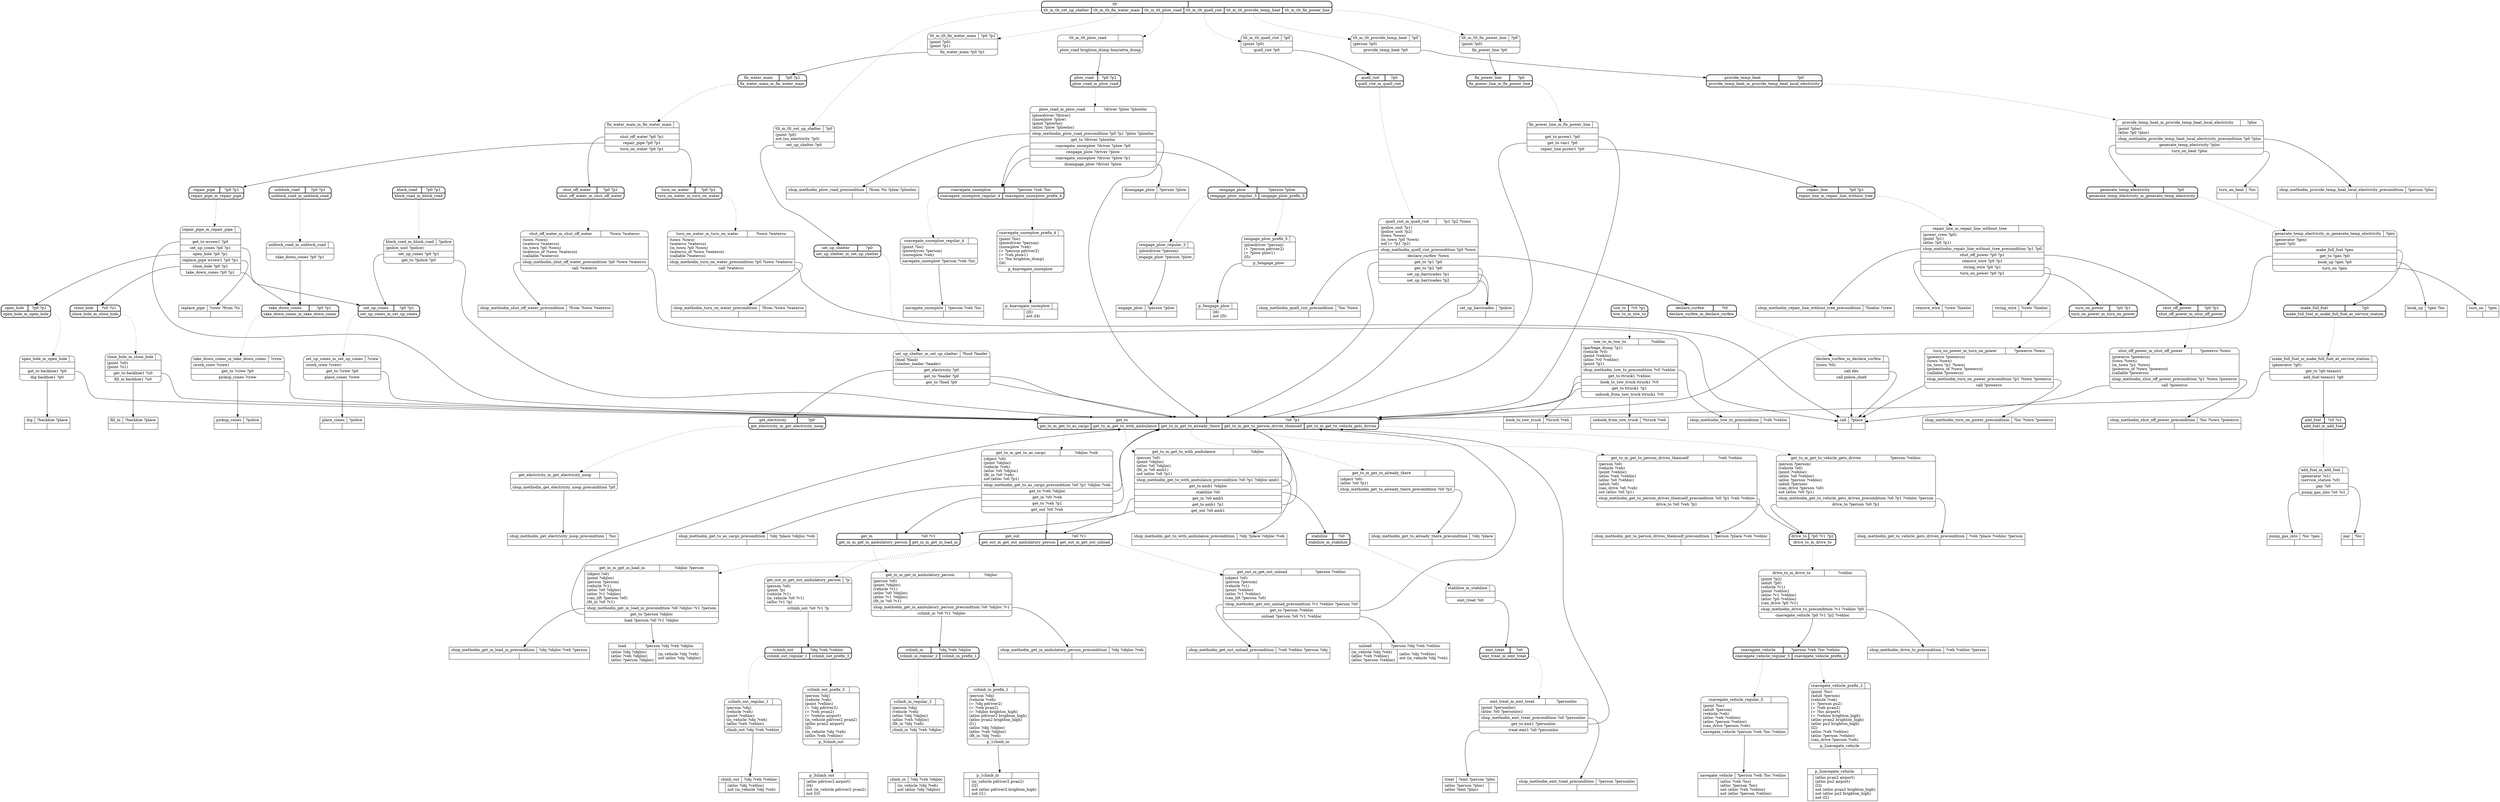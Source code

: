 // Generated by Hype
digraph "somedomain" {
  nodesep=1
  ranksep=1
  // Operators
  "navegate_snowplow" [
    shape=record
    label="{{navegate_snowplow|?person ?veh ?loc}|{|}}"
  ]
  "engage_plow" [
    shape=record
    label="{{engage_plow|?person ?plow}|{|}}"
  ]
  "disengage_plow" [
    shape=record
    label="{{disengage_plow|?person ?plow}|{|}}"
  ]
  "navegate_vehicle" [
    shape=record
    label="{{navegate_vehicle|?person ?veh ?loc ?vehloc}|{|(atloc ?veh ?loc)\l(atloc ?person ?loc)\lnot (atloc ?veh ?vehloc)\lnot (atloc ?person ?vehloc)\l}}"
  ]
  "climb_in" [
    shape=record
    label="{{climb_in|?obj ?veh ?objloc}|{|(in_vehicle ?obj ?veh)\lnot (atloc ?obj ?objloc)\l}}"
  ]
  "climb_out" [
    shape=record
    label="{{climb_out|?obj ?veh ?vehloc}|{|(atloc ?obj ?vehloc)\lnot (in_vehicle ?obj ?veh)\l}}"
  ]
  "load" [
    shape=record
    label="{{load|?person ?obj ?veh ?objloc}|{(atloc ?obj ?objloc)\l(atloc ?veh ?objloc)\l(atloc ?person ?objloc)\l|(in_vehicle ?obj ?veh)\lnot (atloc ?obj ?objloc)\l}}"
  ]
  "unload" [
    shape=record
    label="{{unload|?person ?obj ?veh ?vehloc}|{(in_vehicle ?obj ?veh)\l(atloc ?veh ?vehloc)\l(atloc ?person ?vehloc)\l|(atloc ?obj ?vehloc)\lnot (in_vehicle ?obj ?veh)\l}}"
  ]
  "treat" [
    shape=record
    label="{{treat|?emt ?person ?ploc}|{(atloc ?person ?ploc)\l(atloc ?emt ?ploc)\l|}}"
  ]
  "call" [
    shape=record
    label="{{call|?place}|{|}}"
  ]
  "remove_wire" [
    shape=record
    label="{{remove_wire|?crew ?lineloc}|{|}}"
  ]
  "string_wire" [
    shape=record
    label="{{string_wire|?crew ?lineloc}|{|}}"
  ]
  "hook_up" [
    shape=record
    label="{{hook_up|?gen ?loc}|{|}}"
  ]
  "turn_on" [
    shape=record
    label="{{turn_on|?gen}|{|}}"
  ]
  "pay" [
    shape=record
    label="{{pay|?loc}|{|}}"
  ]
  "pump_gas_into" [
    shape=record
    label="{{pump_gas_into|?loc ?gen}|{|}}"
  ]
  "turn_on_heat" [
    shape=record
    label="{{turn_on_heat|?loc}|{|}}"
  ]
  "set_up_barricades" [
    shape=record
    label="{{set_up_barricades|?police}|{|}}"
  ]
  "place_cones" [
    shape=record
    label="{{place_cones|?police}|{|}}"
  ]
  "pickup_cones" [
    shape=record
    label="{{pickup_cones|?police}|{|}}"
  ]
  "hook_to_tow_truck" [
    shape=record
    label="{{hook_to_tow_truck|?ttruck ?veh}|{|}}"
  ]
  "unhook_from_tow_truck" [
    shape=record
    label="{{unhook_from_tow_truck|?ttruck ?veh}|{|}}"
  ]
  "dig" [
    shape=record
    label="{{dig|?backhoe ?place}|{|}}"
  ]
  "fill_in" [
    shape=record
    label="{{fill_in|?backhoe ?place}|{|}}"
  ]
  "replace_pipe" [
    shape=record
    label="{{replace_pipe|?crew ?from ?to}|{|}}"
  ]
  "p_1climb_in" [
    shape=record
    label="{{p_1climb_in|}|{|(in_vehicle pdriver2 pvan2)\l(l2)\lnot (atloc pdriver2 brighton_high)\lnot (l1)\l}}"
  ]
  "p_2navegate_vehicle" [
    shape=record
    label="{{p_2navegate_vehicle|}|{|(atloc pvan2 airport)\l(atloc pu2 airport)\l(l3)\lnot (atloc pvan2 brighton_high)\lnot (atloc pu2 brighton_high)\lnot (l2)\l}}"
  ]
  "p_3climb_out" [
    shape=record
    label="{{p_3climb_out|}|{|(atloc pdriver2 airport)\l(l4)\lnot (in_vehicle pdriver2 pvan2)\lnot (l3)\l}}"
  ]
  "p_4navegate_snowplow" [
    shape=record
    label="{{p_4navegate_snowplow|}|{|(l5)\lnot (l4)\l}}"
  ]
  "p_5engage_plow" [
    shape=record
    label="{{p_5engage_plow|}|{|(l6)\lnot (l5)\l}}"
  ]
  "shop_methodm_plow_road_precondition" [
    shape=record
    label="{{shop_methodm_plow_road_precondition|?from ?to ?plow ?plowloc}|{|}}"
  ]
  "shop_methodm_quell_riot_precondition" [
    shape=record
    label="{{shop_methodm_quell_riot_precondition|?loc ?town}|{|}}"
  ]
  "shop_methodm_provide_temp_heat_local_electricity_precondition" [
    shape=record
    label="{{shop_methodm_provide_temp_heat_local_electricity_precondition|?person ?ploc}|{|}}"
  ]
  "shop_methodm_get_electricity_noop_precondition" [
    shape=record
    label="{{shop_methodm_get_electricity_noop_precondition|?loc}|{|}}"
  ]
  "shop_methodm_tow_to_precondition" [
    shape=record
    label="{{shop_methodm_tow_to_precondition|?veh ?vehloc}|{|}}"
  ]
  "shop_methodm_repair_line_without_tree_precondition" [
    shape=record
    label="{{shop_methodm_repair_line_without_tree_precondition|?lineloc ?crew}|{|}}"
  ]
  "shop_methodm_shut_off_power_precondition" [
    shape=record
    label="{{shop_methodm_shut_off_power_precondition|?loc ?town ?powerco}|{|}}"
  ]
  "shop_methodm_turn_on_power_precondition" [
    shape=record
    label="{{shop_methodm_turn_on_power_precondition|?loc ?town ?powerco}|{|}}"
  ]
  "shop_methodm_shut_off_water_precondition" [
    shape=record
    label="{{shop_methodm_shut_off_water_precondition|?from ?town ?waterco}|{|}}"
  ]
  "shop_methodm_turn_on_water_precondition" [
    shape=record
    label="{{shop_methodm_turn_on_water_precondition|?from ?town ?waterco}|{|}}"
  ]
  "shop_methodm_emt_treat_precondition" [
    shape=record
    label="{{shop_methodm_emt_treat_precondition|?person ?personloc}|{|}}"
  ]
  "shop_methodm_get_to_already_there_precondition" [
    shape=record
    label="{{shop_methodm_get_to_already_there_precondition|?obj ?place}|{|}}"
  ]
  "shop_methodm_get_to_person_drives_themself_precondition" [
    shape=record
    label="{{shop_methodm_get_to_person_drives_themself_precondition|?person ?place ?veh ?vehloc}|{|}}"
  ]
  "shop_methodm_get_to_vehicle_gets_driven_precondition" [
    shape=record
    label="{{shop_methodm_get_to_vehicle_gets_driven_precondition|?veh ?place ?vehloc ?person}|{|}}"
  ]
  "shop_methodm_get_to_as_cargo_precondition" [
    shape=record
    label="{{shop_methodm_get_to_as_cargo_precondition|?obj ?place ?objloc ?veh}|{|}}"
  ]
  "shop_methodm_get_to_with_ambulance_precondition" [
    shape=record
    label="{{shop_methodm_get_to_with_ambulance_precondition|?obj ?place ?objloc ?veh}|{|}}"
  ]
  "shop_methodm_drive_to_precondition" [
    shape=record
    label="{{shop_methodm_drive_to_precondition|?veh ?vehloc ?person}|{|}}"
  ]
  "shop_methodm_get_in_ambulatory_person_precondition" [
    shape=record
    label="{{shop_methodm_get_in_ambulatory_person_precondition|?obj ?objloc ?veh}|{|}}"
  ]
  "shop_methodm_get_in_load_in_precondition" [
    shape=record
    label="{{shop_methodm_get_in_load_in_precondition|?obj ?objloc ?veh ?person}|{|}}"
  ]
  "shop_methodm_get_out_unload_precondition" [
    shape=record
    label="{{shop_methodm_get_out_unload_precondition|?veh ?vehloc ?person ?obj}|{|}}"
  ]
  // Methods
  "tlt" [
    shape=Mrecord
    style=bold
    label="{{tlt|}|{<n0>tlt_m_tlt_set_up_shelter|<n1>tlt_m_tlt_fix_water_main|<n2>tlt_m_tlt_plow_road|<n3>tlt_m_tlt_quell_riot|<n4>tlt_m_tlt_provide_temp_heat|<n5>tlt_m_tlt_fix_power_line}}"
  ]
  "label_tlt_m_tlt_set_up_shelter" [
    shape=Mrecord
    label="{{tlt_m_tlt_set_up_shelter|?p0}|(point ?p0)\lnot (no_electricity ?p0)\l|<n0>set_up_shelter ?p0}"
  ]
  "tlt":n0 -> "label_tlt_m_tlt_set_up_shelter" [style=dotted]
  "label_tlt_m_tlt_set_up_shelter":n0 -> "set_up_shelter"
  "label_tlt_m_tlt_fix_water_main" [
    shape=Mrecord
    label="{{tlt_m_tlt_fix_water_main|?p0 ?p1}|(point ?p0)\l(point ?p1)\l|<n0>fix_water_main ?p0 ?p1}"
  ]
  "tlt":n1 -> "label_tlt_m_tlt_fix_water_main" [style=dotted]
  "label_tlt_m_tlt_fix_water_main":n0 -> "fix_water_main"
  "label_tlt_m_tlt_plow_road" [
    shape=Mrecord
    label="{{tlt_m_tlt_plow_road|}||<n0>plow_road brighton_dump henrietta_dump}"
  ]
  "tlt":n2 -> "label_tlt_m_tlt_plow_road" [style=dotted]
  "label_tlt_m_tlt_plow_road":n0 -> "plow_road"
  "label_tlt_m_tlt_quell_riot" [
    shape=Mrecord
    label="{{tlt_m_tlt_quell_riot|?p0}|(point ?p0)\l|<n0>quell_riot ?p0}"
  ]
  "tlt":n3 -> "label_tlt_m_tlt_quell_riot" [style=dotted]
  "label_tlt_m_tlt_quell_riot":n0 -> "quell_riot"
  "label_tlt_m_tlt_provide_temp_heat" [
    shape=Mrecord
    label="{{tlt_m_tlt_provide_temp_heat|?p0}|(person ?p0)\l|<n0>provide_temp_heat ?p0}"
  ]
  "tlt":n4 -> "label_tlt_m_tlt_provide_temp_heat" [style=dotted]
  "label_tlt_m_tlt_provide_temp_heat":n0 -> "provide_temp_heat"
  "label_tlt_m_tlt_fix_power_line" [
    shape=Mrecord
    label="{{tlt_m_tlt_fix_power_line|?p0}|(point ?p0)\l|<n0>fix_power_line ?p0}"
  ]
  "tlt":n5 -> "label_tlt_m_tlt_fix_power_line" [style=dotted]
  "label_tlt_m_tlt_fix_power_line":n0 -> "fix_power_line"
  "set_up_shelter" [
    shape=Mrecord
    style=bold
    label="{{set_up_shelter|?p0}|{<n0>set_up_shelter_m_set_up_shelter}}"
  ]
  "label_set_up_shelter_m_set_up_shelter" [
    shape=Mrecord
    label="{{set_up_shelter_m_set_up_shelter|?food ?leader}|(food ?food)\l(shelter_leader ?leader)\l|<n0>get_electricity ?p0|<n1>get_to ?leader ?p0|<n2>get_to ?food ?p0}"
  ]
  "set_up_shelter":n0 -> "label_set_up_shelter_m_set_up_shelter" [style=dotted]
  "label_set_up_shelter_m_set_up_shelter":n0 -> "get_electricity"
  "label_set_up_shelter_m_set_up_shelter":n1 -> "get_to"
  "label_set_up_shelter_m_set_up_shelter":n2 -> "get_to"
  "fix_water_main" [
    shape=Mrecord
    style=bold
    label="{{fix_water_main|?p0 ?p1}|{<n0>fix_water_main_m_fix_water_main}}"
  ]
  "label_fix_water_main_m_fix_water_main" [
    shape=Mrecord
    label="{{fix_water_main_m_fix_water_main|}||<n0>shut_off_water ?p0 ?p1|<n1>repair_pipe ?p0 ?p1|<n2>turn_on_water ?p0 ?p1}"
  ]
  "fix_water_main":n0 -> "label_fix_water_main_m_fix_water_main" [style=dotted]
  "label_fix_water_main_m_fix_water_main":n0 -> "shut_off_water"
  "label_fix_water_main_m_fix_water_main":n1 -> "repair_pipe"
  "label_fix_water_main_m_fix_water_main":n2 -> "turn_on_water"
  "plow_road" [
    shape=Mrecord
    style=bold
    label="{{plow_road|?p0 ?p1}|{<n0>plow_road_m_plow_road}}"
  ]
  "label_plow_road_m_plow_road" [
    shape=Mrecord
    label="{{plow_road_m_plow_road|?driver ?plow ?plowloc}|(plowdriver ?driver)\l(snowplow ?plow)\l(point ?plowloc)\l(atloc ?plow ?plowloc)\l|<n0>shop_methodm_plow_road_precondition ?p0 ?p1 ?plow ?plowloc|<n1>get_to ?driver ?plowloc|<n2>cnavegate_snowplow ?driver ?plow ?p0|<n3>cengage_plow ?driver ?plow|<n4>cnavegate_snowplow ?driver ?plow ?p1|<n5>disengage_plow ?driver ?plow}"
  ]
  "plow_road":n0 -> "label_plow_road_m_plow_road" [style=dotted]
  "label_plow_road_m_plow_road":n0 -> "shop_methodm_plow_road_precondition"
  "label_plow_road_m_plow_road":n1 -> "get_to"
  "label_plow_road_m_plow_road":n2 -> "cnavegate_snowplow"
  "label_plow_road_m_plow_road":n3 -> "cengage_plow"
  "label_plow_road_m_plow_road":n4 -> "cnavegate_snowplow"
  "label_plow_road_m_plow_road":n5 -> "disengage_plow"
  "quell_riot" [
    shape=Mrecord
    style=bold
    label="{{quell_riot|?p0}|{<n0>quell_riot_m_quell_riot}}"
  ]
  "label_quell_riot_m_quell_riot" [
    shape=Mrecord
    label="{{quell_riot_m_quell_riot|?p1 ?p2 ?town}|(police_unit ?p1)\l(police_unit ?p2)\l(town ?town)\l(in_town ?p0 ?town)\lnot (= ?p1 ?p2)\l|<n0>shop_methodm_quell_riot_precondition ?p0 ?town|<n1>declare_curfew ?town|<n2>get_to ?p1 ?p0|<n3>get_to ?p2 ?p0|<n4>set_up_barricades ?p1|<n5>set_up_barricades ?p2}"
  ]
  "quell_riot":n0 -> "label_quell_riot_m_quell_riot" [style=dotted]
  "label_quell_riot_m_quell_riot":n0 -> "shop_methodm_quell_riot_precondition"
  "label_quell_riot_m_quell_riot":n1 -> "declare_curfew"
  "label_quell_riot_m_quell_riot":n2 -> "get_to"
  "label_quell_riot_m_quell_riot":n3 -> "get_to"
  "label_quell_riot_m_quell_riot":n4 -> "set_up_barricades"
  "label_quell_riot_m_quell_riot":n5 -> "set_up_barricades"
  "provide_temp_heat" [
    shape=Mrecord
    style=bold
    label="{{provide_temp_heat|?p0}|{<n0>provide_temp_heat_m_provide_temp_heat_local_electricity}}"
  ]
  "label_provide_temp_heat_m_provide_temp_heat_local_electricity" [
    shape=Mrecord
    label="{{provide_temp_heat_m_provide_temp_heat_local_electricity|?ploc}|(point ?ploc)\l(atloc ?p0 ?ploc)\l|<n0>shop_methodm_provide_temp_heat_local_electricity_precondition ?p0 ?ploc|<n1>generate_temp_electricity ?ploc|<n2>turn_on_heat ?ploc}"
  ]
  "provide_temp_heat":n0 -> "label_provide_temp_heat_m_provide_temp_heat_local_electricity" [style=dotted]
  "label_provide_temp_heat_m_provide_temp_heat_local_electricity":n0 -> "shop_methodm_provide_temp_heat_local_electricity_precondition"
  "label_provide_temp_heat_m_provide_temp_heat_local_electricity":n1 -> "generate_temp_electricity"
  "label_provide_temp_heat_m_provide_temp_heat_local_electricity":n2 -> "turn_on_heat"
  "fix_power_line" [
    shape=Mrecord
    style=bold
    label="{{fix_power_line|?p0}|{<n0>fix_power_line_m_fix_power_line}}"
  ]
  "label_fix_power_line_m_fix_power_line" [
    shape=Mrecord
    label="{{fix_power_line_m_fix_power_line|}||<n0>get_to pcrew1 ?p0|<n1>get_to van1 ?p0|<n2>repair_line pcrew1 ?p0}"
  ]
  "fix_power_line":n0 -> "label_fix_power_line_m_fix_power_line" [style=dotted]
  "label_fix_power_line_m_fix_power_line":n0 -> "get_to"
  "label_fix_power_line_m_fix_power_line":n1 -> "get_to"
  "label_fix_power_line_m_fix_power_line":n2 -> "repair_line"
  "turn_on_power" [
    shape=Mrecord
    style=bold
    label="{{turn_on_power|?p0 ?p1}|{<n0>turn_on_power_m_turn_on_power}}"
  ]
  "label_turn_on_power_m_turn_on_power" [
    shape=Mrecord
    label="{{turn_on_power_m_turn_on_power|?powerco ?town}|(powerco ?powerco)\l(town ?town)\l(in_town ?p1 ?town)\l(powerco_of ?town ?powerco)\l(callable ?powerco)\l|<n0>shop_methodm_turn_on_power_precondition ?p1 ?town ?powerco|<n1>call ?powerco}"
  ]
  "turn_on_power":n0 -> "label_turn_on_power_m_turn_on_power" [style=dotted]
  "label_turn_on_power_m_turn_on_power":n0 -> "shop_methodm_turn_on_power_precondition"
  "label_turn_on_power_m_turn_on_power":n1 -> "call"
  "close_hole" [
    shape=Mrecord
    style=bold
    label="{{close_hole|?u0 ?u1}|{<n0>close_hole_m_close_hole}}"
  ]
  "label_close_hole_m_close_hole" [
    shape=Mrecord
    label="{{close_hole_m_close_hole|}|(point ?u0)\l(point ?u1)\l|<n0>get_to backhoe1 ?u0|<n1>fill_in backhoe1 ?u0}"
  ]
  "close_hole":n0 -> "label_close_hole_m_close_hole" [style=dotted]
  "label_close_hole_m_close_hole":n0 -> "get_to"
  "label_close_hole_m_close_hole":n1 -> "fill_in"
  "set_up_cones" [
    shape=Mrecord
    style=bold
    label="{{set_up_cones|?p0 ?p1}|{<n0>set_up_cones_m_set_up_cones}}"
  ]
  "label_set_up_cones_m_set_up_cones" [
    shape=Mrecord
    label="{{set_up_cones_m_set_up_cones|?crew}|(work_crew ?crew)\l|<n0>get_to ?crew ?p0|<n1>place_cones ?crew}"
  ]
  "set_up_cones":n0 -> "label_set_up_cones_m_set_up_cones" [style=dotted]
  "label_set_up_cones_m_set_up_cones":n0 -> "get_to"
  "label_set_up_cones_m_set_up_cones":n1 -> "place_cones"
  "get_in" [
    shape=Mrecord
    style=bold
    label="{{get_in|?o0 ?v1}|{<n0>get_in_m_get_in_ambulatory_person|<n1>get_in_m_get_in_load_in}}"
  ]
  "label_get_in_m_get_in_ambulatory_person" [
    shape=Mrecord
    label="{{get_in_m_get_in_ambulatory_person|?objloc}|(person ?o0)\l(point ?objloc)\l(vehicle ?v1)\l(atloc ?o0 ?objloc)\l(atloc ?v1 ?objloc)\l(fit_in ?o0 ?v1)\l|<n0>shop_methodm_get_in_ambulatory_person_precondition ?o0 ?objloc ?v1|<n1>cclimb_in ?o0 ?v1 ?objloc}"
  ]
  "get_in":n0 -> "label_get_in_m_get_in_ambulatory_person" [style=dotted]
  "label_get_in_m_get_in_ambulatory_person":n0 -> "shop_methodm_get_in_ambulatory_person_precondition"
  "label_get_in_m_get_in_ambulatory_person":n1 -> "cclimb_in"
  "label_get_in_m_get_in_load_in" [
    shape=Mrecord
    label="{{get_in_m_get_in_load_in|?objloc ?person}|(object ?o0)\l(point ?objloc)\l(person ?person)\l(vehicle ?v1)\l(atloc ?o0 ?objloc)\l(atloc ?v1 ?objloc)\l(can_lift ?person ?o0)\l(fit_in ?o0 ?v1)\l|<n0>shop_methodm_get_in_load_in_precondition ?o0 ?objloc ?v1 ?person|<n1>get_to ?person ?objloc|<n2>load ?person ?o0 ?v1 ?objloc}"
  ]
  "get_in":n1 -> "label_get_in_m_get_in_load_in" [style=dotted]
  "label_get_in_m_get_in_load_in":n0 -> "shop_methodm_get_in_load_in_precondition"
  "label_get_in_m_get_in_load_in":n1 -> "get_to"
  "label_get_in_m_get_in_load_in":n2 -> "load"
  "get_to" [
    shape=Mrecord
    style=bold
    label="{{get_to|?o0 ?p1}|{<n0>get_to_m_get_to_as_cargo|<n1>get_to_m_get_to_with_ambulance|<n2>get_to_m_get_to_already_there|<n3>get_to_m_get_to_person_drives_themself|<n4>get_to_m_get_to_vehicle_gets_driven}}"
  ]
  "label_get_to_m_get_to_as_cargo" [
    shape=Mrecord
    label="{{get_to_m_get_to_as_cargo|?objloc ?veh}|(object ?o0)\l(point ?objloc)\l(vehicle ?veh)\l(atloc ?o0 ?objloc)\l(fit_in ?o0 ?veh)\lnot (atloc ?o0 ?p1)\l|<n0>shop_methodm_get_to_as_cargo_precondition ?o0 ?p1 ?objloc ?veh|<n1>get_to ?veh ?objloc|<n2>get_in ?o0 ?veh|<n3>get_to ?veh ?p1|<n4>get_out ?o0 ?veh}"
  ]
  "get_to":n0 -> "label_get_to_m_get_to_as_cargo" [style=dotted]
  "label_get_to_m_get_to_as_cargo":n0 -> "shop_methodm_get_to_as_cargo_precondition"
  "label_get_to_m_get_to_as_cargo":n1 -> "get_to"
  "label_get_to_m_get_to_as_cargo":n2 -> "get_in"
  "label_get_to_m_get_to_as_cargo":n3 -> "get_to"
  "label_get_to_m_get_to_as_cargo":n4 -> "get_out"
  "label_get_to_m_get_to_with_ambulance" [
    shape=Mrecord
    label="{{get_to_m_get_to_with_ambulance|?objloc}|(person ?o0)\l(point ?objloc)\l(atloc ?o0 ?objloc)\l(fit_in ?o0 amb1)\lnot (atloc ?o0 ?p1)\l|<n0>shop_methodm_get_to_with_ambulance_precondition ?o0 ?p1 ?objloc amb1|<n1>get_to amb1 ?objloc|<n2>stabilize ?o0|<n3>get_in ?o0 amb1|<n4>get_to amb1 ?p1|<n5>get_out ?o0 amb1}"
  ]
  "get_to":n1 -> "label_get_to_m_get_to_with_ambulance" [style=dotted]
  "label_get_to_m_get_to_with_ambulance":n0 -> "shop_methodm_get_to_with_ambulance_precondition"
  "label_get_to_m_get_to_with_ambulance":n1 -> "get_to"
  "label_get_to_m_get_to_with_ambulance":n2 -> "stabilize"
  "label_get_to_m_get_to_with_ambulance":n3 -> "get_in"
  "label_get_to_m_get_to_with_ambulance":n4 -> "get_to"
  "label_get_to_m_get_to_with_ambulance":n5 -> "get_out"
  "label_get_to_m_get_to_already_there" [
    shape=Mrecord
    label="{{get_to_m_get_to_already_there|}|(object ?o0)\l(atloc ?o0 ?p1)\l|<n0>shop_methodm_get_to_already_there_precondition ?o0 ?p1}"
  ]
  "get_to":n2 -> "label_get_to_m_get_to_already_there" [style=dotted]
  "label_get_to_m_get_to_already_there":n0 -> "shop_methodm_get_to_already_there_precondition"
  "label_get_to_m_get_to_person_drives_themself" [
    shape=Mrecord
    label="{{get_to_m_get_to_person_drives_themself|?veh ?vehloc}|(person ?o0)\l(vehicle ?veh)\l(point ?vehloc)\l(atloc ?veh ?vehloc)\l(atloc ?o0 ?vehloc)\l(adult ?o0)\l(can_drive ?o0 ?veh)\lnot (atloc ?o0 ?p1)\l|<n0>shop_methodm_get_to_person_drives_themself_precondition ?o0 ?p1 ?veh ?vehloc|<n1>drive_to ?o0 ?veh ?p1}"
  ]
  "get_to":n3 -> "label_get_to_m_get_to_person_drives_themself" [style=dotted]
  "label_get_to_m_get_to_person_drives_themself":n0 -> "shop_methodm_get_to_person_drives_themself_precondition"
  "label_get_to_m_get_to_person_drives_themself":n1 -> "drive_to"
  "label_get_to_m_get_to_vehicle_gets_driven" [
    shape=Mrecord
    label="{{get_to_m_get_to_vehicle_gets_driven|?person ?vehloc}|(person ?person)\l(vehicle ?o0)\l(point ?vehloc)\l(atloc ?o0 ?vehloc)\l(atloc ?person ?vehloc)\l(adult ?person)\l(can_drive ?person ?o0)\lnot (atloc ?o0 ?p1)\l|<n0>shop_methodm_get_to_vehicle_gets_driven_precondition ?o0 ?p1 ?vehloc ?person|<n1>drive_to ?person ?o0 ?p1}"
  ]
  "get_to":n4 -> "label_get_to_m_get_to_vehicle_gets_driven" [style=dotted]
  "label_get_to_m_get_to_vehicle_gets_driven":n0 -> "shop_methodm_get_to_vehicle_gets_driven_precondition"
  "label_get_to_m_get_to_vehicle_gets_driven":n1 -> "drive_to"
  "block_road" [
    shape=Mrecord
    style=bold
    label="{{block_road|?p0 ?p1}|{<n0>block_road_m_block_road}}"
  ]
  "label_block_road_m_block_road" [
    shape=Mrecord
    label="{{block_road_m_block_road|?police}|(police_unit ?police)\l|<n0>set_up_cones ?p0 ?p1|<n1>get_to ?police ?p0}"
  ]
  "block_road":n0 -> "label_block_road_m_block_road" [style=dotted]
  "label_block_road_m_block_road":n0 -> "set_up_cones"
  "label_block_road_m_block_road":n1 -> "get_to"
  "take_down_cones" [
    shape=Mrecord
    style=bold
    label="{{take_down_cones|?p0 ?p1}|{<n0>take_down_cones_m_take_down_cones}}"
  ]
  "label_take_down_cones_m_take_down_cones" [
    shape=Mrecord
    label="{{take_down_cones_m_take_down_cones|?crew}|(work_crew ?crew)\l|<n0>get_to ?crew ?p0|<n1>pickup_cones ?crew}"
  ]
  "take_down_cones":n0 -> "label_take_down_cones_m_take_down_cones" [style=dotted]
  "label_take_down_cones_m_take_down_cones":n0 -> "get_to"
  "label_take_down_cones_m_take_down_cones":n1 -> "pickup_cones"
  "shut_off_power" [
    shape=Mrecord
    style=bold
    label="{{shut_off_power|?p0 ?p1}|{<n0>shut_off_power_m_shut_off_power}}"
  ]
  "label_shut_off_power_m_shut_off_power" [
    shape=Mrecord
    label="{{shut_off_power_m_shut_off_power|?powerco ?town}|(powerco ?powerco)\l(town ?town)\l(in_town ?p1 ?town)\l(powerco_of ?town ?powerco)\l(callable ?powerco)\l|<n0>shop_methodm_shut_off_power_precondition ?p1 ?town ?powerco|<n1>call ?powerco}"
  ]
  "shut_off_power":n0 -> "label_shut_off_power_m_shut_off_power" [style=dotted]
  "label_shut_off_power_m_shut_off_power":n0 -> "shop_methodm_shut_off_power_precondition"
  "label_shut_off_power_m_shut_off_power":n1 -> "call"
  "open_hole" [
    shape=Mrecord
    style=bold
    label="{{open_hole|?p0 ?p1}|{<n0>open_hole_m_open_hole}}"
  ]
  "label_open_hole_m_open_hole" [
    shape=Mrecord
    label="{{open_hole_m_open_hole|}||<n0>get_to backhoe1 ?p0|<n1>dig backhoe1 ?p0}"
  ]
  "open_hole":n0 -> "label_open_hole_m_open_hole" [style=dotted]
  "label_open_hole_m_open_hole":n0 -> "get_to"
  "label_open_hole_m_open_hole":n1 -> "dig"
  "declare_curfew" [
    shape=Mrecord
    style=bold
    label="{{declare_curfew|?t0}|{<n0>declare_curfew_m_declare_curfew}}"
  ]
  "label_declare_curfew_m_declare_curfew" [
    shape=Mrecord
    label="{{declare_curfew_m_declare_curfew|}|(town ?t0)\l|<n0>call ebs|<n1>call police_chief}"
  ]
  "declare_curfew":n0 -> "label_declare_curfew_m_declare_curfew" [style=dotted]
  "label_declare_curfew_m_declare_curfew":n0 -> "call"
  "label_declare_curfew_m_declare_curfew":n1 -> "call"
  "turn_on_water" [
    shape=Mrecord
    style=bold
    label="{{turn_on_water|?p0 ?p1}|{<n0>turn_on_water_m_turn_on_water}}"
  ]
  "label_turn_on_water_m_turn_on_water" [
    shape=Mrecord
    label="{{turn_on_water_m_turn_on_water|?town ?waterco}|(town ?town)\l(waterco ?waterco)\l(in_town ?p0 ?town)\l(waterco_of ?town ?waterco)\l(callable ?waterco)\l|<n0>shop_methodm_turn_on_water_precondition ?p0 ?town ?waterco|<n1>call ?waterco}"
  ]
  "turn_on_water":n0 -> "label_turn_on_water_m_turn_on_water" [style=dotted]
  "label_turn_on_water_m_turn_on_water":n0 -> "shop_methodm_turn_on_water_precondition"
  "label_turn_on_water_m_turn_on_water":n1 -> "call"
  "shut_off_water" [
    shape=Mrecord
    style=bold
    label="{{shut_off_water|?p0 ?p1}|{<n0>shut_off_water_m_shut_off_water}}"
  ]
  "label_shut_off_water_m_shut_off_water" [
    shape=Mrecord
    label="{{shut_off_water_m_shut_off_water|?town ?waterco}|(town ?town)\l(waterco ?waterco)\l(in_town ?p0 ?town)\l(waterco_of ?town ?waterco)\l(callable ?waterco)\l|<n0>shop_methodm_shut_off_water_precondition ?p0 ?town ?waterco|<n1>call ?waterco}"
  ]
  "shut_off_water":n0 -> "label_shut_off_water_m_shut_off_water" [style=dotted]
  "label_shut_off_water_m_shut_off_water":n0 -> "shop_methodm_shut_off_water_precondition"
  "label_shut_off_water_m_shut_off_water":n1 -> "call"
  "drive_to" [
    shape=Mrecord
    style=bold
    label="{{drive_to|?p0 ?v1 ?p2}|{<n0>drive_to_m_drive_to}}"
  ]
  "label_drive_to_m_drive_to" [
    shape=Mrecord
    label="{{drive_to_m_drive_to|?vehloc}|(point ?p2)\l(adult ?p0)\l(vehicle ?v1)\l(point ?vehloc)\l(atloc ?v1 ?vehloc)\l(atloc ?p0 ?vehloc)\l(can_drive ?p0 ?v1)\l|<n0>shop_methodm_drive_to_precondition ?v1 ?vehloc ?p0|<n1>cnavegate_vehicle ?p0 ?v1 ?p2 ?vehloc}"
  ]
  "drive_to":n0 -> "label_drive_to_m_drive_to" [style=dotted]
  "label_drive_to_m_drive_to":n0 -> "shop_methodm_drive_to_precondition"
  "label_drive_to_m_drive_to":n1 -> "cnavegate_vehicle"
  "stabilize" [
    shape=Mrecord
    style=bold
    label="{{stabilize|?o0}|{<n0>stabilize_m_stabilize}}"
  ]
  "label_stabilize_m_stabilize" [
    shape=Mrecord
    label="{{stabilize_m_stabilize|}||<n0>emt_treat ?o0}"
  ]
  "stabilize":n0 -> "label_stabilize_m_stabilize" [style=dotted]
  "label_stabilize_m_stabilize":n0 -> "emt_treat"
  "unblock_road" [
    shape=Mrecord
    style=bold
    label="{{unblock_road|?p0 ?p1}|{<n0>unblock_road_m_unblock_road}}"
  ]
  "label_unblock_road_m_unblock_road" [
    shape=Mrecord
    label="{{unblock_road_m_unblock_road|}||<n0>take_down_cones ?p0 ?p1}"
  ]
  "unblock_road":n0 -> "label_unblock_road_m_unblock_road" [style=dotted]
  "label_unblock_road_m_unblock_road":n0 -> "take_down_cones"
  "tow_to" [
    shape=Mrecord
    style=bold
    label="{{tow_to|?v0 ?g1}|{<n0>tow_to_m_tow_to}}"
  ]
  "label_tow_to_m_tow_to" [
    shape=Mrecord
    label="{{tow_to_m_tow_to|?vehloc}|(garbage_dump ?g1)\l(vehicle ?v0)\l(point ?vehloc)\l(atloc ?v0 ?vehloc)\l(point ?g1)\l|<n0>shop_methodm_tow_to_precondition ?v0 ?vehloc|<n1>get_to ttruck1 ?vehloc|<n2>hook_to_tow_truck ttruck1 ?v0|<n3>get_to ttruck1 ?g1|<n4>unhook_from_tow_truck ttruck1 ?v0}"
  ]
  "tow_to":n0 -> "label_tow_to_m_tow_to" [style=dotted]
  "label_tow_to_m_tow_to":n0 -> "shop_methodm_tow_to_precondition"
  "label_tow_to_m_tow_to":n1 -> "get_to"
  "label_tow_to_m_tow_to":n2 -> "hook_to_tow_truck"
  "label_tow_to_m_tow_to":n3 -> "get_to"
  "label_tow_to_m_tow_to":n4 -> "unhook_from_tow_truck"
  "repair_line" [
    shape=Mrecord
    style=bold
    label="{{repair_line|?p0 ?p1}|{<n0>repair_line_m_repair_line_without_tree}}"
  ]
  "label_repair_line_m_repair_line_without_tree" [
    shape=Mrecord
    label="{{repair_line_m_repair_line_without_tree|}|(power_crew ?p0)\l(point ?p1)\l(atloc ?p0 ?p1)\l|<n0>shop_methodm_repair_line_without_tree_precondition ?p1 ?p0|<n1>shut_off_power ?p0 ?p1|<n2>remove_wire ?p0 ?p1|<n3>string_wire ?p0 ?p1|<n4>turn_on_power ?p0 ?p1}"
  ]
  "repair_line":n0 -> "label_repair_line_m_repair_line_without_tree" [style=dotted]
  "label_repair_line_m_repair_line_without_tree":n0 -> "shop_methodm_repair_line_without_tree_precondition"
  "label_repair_line_m_repair_line_without_tree":n1 -> "shut_off_power"
  "label_repair_line_m_repair_line_without_tree":n2 -> "remove_wire"
  "label_repair_line_m_repair_line_without_tree":n3 -> "string_wire"
  "label_repair_line_m_repair_line_without_tree":n4 -> "turn_on_power"
  "add_fuel" [
    shape=Mrecord
    style=bold
    label="{{add_fuel|?s0 ?o1}|{<n0>add_fuel_m_add_fuel}}"
  ]
  "label_add_fuel_m_add_fuel" [
    shape=Mrecord
    label="{{add_fuel_m_add_fuel|}|(generator ?o1)\l(service_station ?s0)\l|<n0>pay ?s0|<n1>pump_gas_into ?s0 ?o1}"
  ]
  "add_fuel":n0 -> "label_add_fuel_m_add_fuel" [style=dotted]
  "label_add_fuel_m_add_fuel":n0 -> "pay"
  "label_add_fuel_m_add_fuel":n1 -> "pump_gas_into"
  "get_out" [
    shape=Mrecord
    style=bold
    label="{{get_out|?o0 ?v1}|{<n0>get_out_m_get_out_ambulatory_person|<n1>get_out_m_get_out_unload}}"
  ]
  "label_get_out_m_get_out_ambulatory_person" [
    shape=Mrecord
    label="{{get_out_m_get_out_ambulatory_person|?p}|(person ?o0)\l(point ?p)\l(vehicle ?v1)\l(in_vehicle ?o0 ?v1)\l(atloc ?v1 ?p)\l|<n0>cclimb_out ?o0 ?v1 ?p}"
  ]
  "get_out":n0 -> "label_get_out_m_get_out_ambulatory_person" [style=dotted]
  "label_get_out_m_get_out_ambulatory_person":n0 -> "cclimb_out"
  "label_get_out_m_get_out_unload" [
    shape=Mrecord
    label="{{get_out_m_get_out_unload|?person ?vehloc}|(object ?o0)\l(person ?person)\l(vehicle ?v1)\l(point ?vehloc)\l(atloc ?v1 ?vehloc)\l(can_lift ?person ?o0)\l|<n0>shop_methodm_get_out_unload_precondition ?v1 ?vehloc ?person ?o0|<n1>get_to ?person ?vehloc|<n2>unload ?person ?o0 ?v1 ?vehloc}"
  ]
  "get_out":n1 -> "label_get_out_m_get_out_unload" [style=dotted]
  "label_get_out_m_get_out_unload":n0 -> "shop_methodm_get_out_unload_precondition"
  "label_get_out_m_get_out_unload":n1 -> "get_to"
  "label_get_out_m_get_out_unload":n2 -> "unload"
  "repair_pipe" [
    shape=Mrecord
    style=bold
    label="{{repair_pipe|?p0 ?p1}|{<n0>repair_pipe_m_repair_pipe}}"
  ]
  "label_repair_pipe_m_repair_pipe" [
    shape=Mrecord
    label="{{repair_pipe_m_repair_pipe|}||<n0>get_to wcrew1 ?p0|<n1>set_up_cones ?p0 ?p1|<n2>open_hole ?p0 ?p1|<n3>replace_pipe wcrew1 ?p0 ?p1|<n4>close_hole ?p0 ?p1|<n5>take_down_cones ?p0 ?p1}"
  ]
  "repair_pipe":n0 -> "label_repair_pipe_m_repair_pipe" [style=dotted]
  "label_repair_pipe_m_repair_pipe":n0 -> "get_to"
  "label_repair_pipe_m_repair_pipe":n1 -> "set_up_cones"
  "label_repair_pipe_m_repair_pipe":n2 -> "open_hole"
  "label_repair_pipe_m_repair_pipe":n3 -> "replace_pipe"
  "label_repair_pipe_m_repair_pipe":n4 -> "close_hole"
  "label_repair_pipe_m_repair_pipe":n5 -> "take_down_cones"
  "get_electricity" [
    shape=Mrecord
    style=bold
    label="{{get_electricity|?p0}|{<n0>get_electricity_m_get_electricity_noop}}"
  ]
  "label_get_electricity_m_get_electricity_noop" [
    shape=Mrecord
    label="{{get_electricity_m_get_electricity_noop|}||<n0>shop_methodm_get_electricity_noop_precondition ?p0}"
  ]
  "get_electricity":n0 -> "label_get_electricity_m_get_electricity_noop" [style=dotted]
  "label_get_electricity_m_get_electricity_noop":n0 -> "shop_methodm_get_electricity_noop_precondition"
  "generate_temp_electricity" [
    shape=Mrecord
    style=bold
    label="{{generate_temp_electricity|?p0}|{<n0>generate_temp_electricity_m_generate_temp_electricity}}"
  ]
  "label_generate_temp_electricity_m_generate_temp_electricity" [
    shape=Mrecord
    label="{{generate_temp_electricity_m_generate_temp_electricity|?gen}|(generator ?gen)\l(point ?p0)\l|<n0>make_full_fuel ?gen|<n1>get_to ?gen ?p0|<n2>hook_up ?gen ?p0|<n3>turn_on ?gen}"
  ]
  "generate_temp_electricity":n0 -> "label_generate_temp_electricity_m_generate_temp_electricity" [style=dotted]
  "label_generate_temp_electricity_m_generate_temp_electricity":n0 -> "make_full_fuel"
  "label_generate_temp_electricity_m_generate_temp_electricity":n1 -> "get_to"
  "label_generate_temp_electricity_m_generate_temp_electricity":n2 -> "hook_up"
  "label_generate_temp_electricity_m_generate_temp_electricity":n3 -> "turn_on"
  "emt_treat" [
    shape=Mrecord
    style=bold
    label="{{emt_treat|?o0}|{<n0>emt_treat_m_emt_treat}}"
  ]
  "label_emt_treat_m_emt_treat" [
    shape=Mrecord
    label="{{emt_treat_m_emt_treat|?personloc}|(point ?personloc)\l(atloc ?o0 ?personloc)\l|<n0>shop_methodm_emt_treat_precondition ?o0 ?personloc|<n1>get_to emt1 ?personloc|<n2>treat emt1 ?o0 ?personloc}"
  ]
  "emt_treat":n0 -> "label_emt_treat_m_emt_treat" [style=dotted]
  "label_emt_treat_m_emt_treat":n0 -> "shop_methodm_emt_treat_precondition"
  "label_emt_treat_m_emt_treat":n1 -> "get_to"
  "label_emt_treat_m_emt_treat":n2 -> "treat"
  "make_full_fuel" [
    shape=Mrecord
    style=bold
    label="{{make_full_fuel|?g0}|{<n0>make_full_fuel_m_make_full_fuel_at_service_station}}"
  ]
  "label_make_full_fuel_m_make_full_fuel_at_service_station" [
    shape=Mrecord
    label="{{make_full_fuel_m_make_full_fuel_at_service_station|}|(generator ?g0)\l|<n0>get_to ?g0 texaco1|<n1>add_fuel texaco1 ?g0}"
  ]
  "make_full_fuel":n0 -> "label_make_full_fuel_m_make_full_fuel_at_service_station" [style=dotted]
  "label_make_full_fuel_m_make_full_fuel_at_service_station":n0 -> "get_to"
  "label_make_full_fuel_m_make_full_fuel_at_service_station":n1 -> "add_fuel"
  "cnavegate_vehicle" [
    shape=Mrecord
    style=bold
    label="{{cnavegate_vehicle|?person ?veh ?loc ?vehloc}|{<n0>cnavegate_vehicle_regular_5|<n1>cnavegate_vehicle_prefix_2}}"
  ]
  "label_cnavegate_vehicle_regular_5" [
    shape=Mrecord
    label="{{cnavegate_vehicle_regular_5|}|(point ?loc)\l(adult ?person)\l(vehicle ?veh)\l(atloc ?veh ?vehloc)\l(atloc ?person ?vehloc)\l(can_drive ?person ?veh)\l|<n0>navegate_vehicle ?person ?veh ?loc ?vehloc}"
  ]
  "cnavegate_vehicle":n0 -> "label_cnavegate_vehicle_regular_5" [style=dotted]
  "label_cnavegate_vehicle_regular_5":n0 -> "navegate_vehicle"
  "label_cnavegate_vehicle_prefix_2" [
    shape=Mrecord
    label="{{cnavegate_vehicle_prefix_2|}|(point ?loc)\l(adult ?person)\l(vehicle ?veh)\l(= ?person pu2)\l(= ?veh pvan2)\l(= ?loc airport)\l(= ?vehloc brighton_high)\l(atloc pvan2 brighton_high)\l(atloc pu2 brighton_high)\l(l2)\l(atloc ?veh ?vehloc)\l(atloc ?person ?vehloc)\l(can_drive ?person ?veh)\l|<n0>p_2navegate_vehicle}"
  ]
  "cnavegate_vehicle":n1 -> "label_cnavegate_vehicle_prefix_2" [style=dotted]
  "label_cnavegate_vehicle_prefix_2":n0 -> "p_2navegate_vehicle"
  "cclimb_in" [
    shape=Mrecord
    style=bold
    label="{{cclimb_in|?obj ?veh ?objloc}|{<n0>cclimb_in_regular_2|<n1>cclimb_in_prefix_1}}"
  ]
  "label_cclimb_in_regular_2" [
    shape=Mrecord
    label="{{cclimb_in_regular_2|}|(person ?obj)\l(vehicle ?veh)\l(atloc ?obj ?objloc)\l(atloc ?veh ?objloc)\l(fit_in ?obj ?veh)\l|<n0>climb_in ?obj ?veh ?objloc}"
  ]
  "cclimb_in":n0 -> "label_cclimb_in_regular_2" [style=dotted]
  "label_cclimb_in_regular_2":n0 -> "climb_in"
  "label_cclimb_in_prefix_1" [
    shape=Mrecord
    label="{{cclimb_in_prefix_1|}|(person ?obj)\l(vehicle ?veh)\l(= ?obj pdriver2)\l(= ?veh pvan2)\l(= ?objloc brighton_high)\l(atloc pdriver2 brighton_high)\l(atloc pvan2 brighton_high)\l(l1)\l(atloc ?obj ?objloc)\l(atloc ?veh ?objloc)\l(fit_in ?obj ?veh)\l|<n0>p_1climb_in}"
  ]
  "cclimb_in":n1 -> "label_cclimb_in_prefix_1" [style=dotted]
  "label_cclimb_in_prefix_1":n0 -> "p_1climb_in"
  "cnavegate_snowplow" [
    shape=Mrecord
    style=bold
    label="{{cnavegate_snowplow|?person ?veh ?loc}|{<n0>cnavegate_snowplow_regular_4|<n1>cnavegate_snowplow_prefix_4}}"
  ]
  "label_cnavegate_snowplow_regular_4" [
    shape=Mrecord
    label="{{cnavegate_snowplow_regular_4|}|(point ?loc)\l(plowdriver ?person)\l(snowplow ?veh)\l|<n0>navegate_snowplow ?person ?veh ?loc}"
  ]
  "cnavegate_snowplow":n0 -> "label_cnavegate_snowplow_regular_4" [style=dotted]
  "label_cnavegate_snowplow_regular_4":n0 -> "navegate_snowplow"
  "label_cnavegate_snowplow_prefix_4" [
    shape=Mrecord
    label="{{cnavegate_snowplow_prefix_4|}|(point ?loc)\l(plowdriver ?person)\l(snowplow ?veh)\l(= ?person pdriver2)\l(= ?veh plow1)\l(= ?loc brighton_dump)\l(l4)\l|<n0>p_4navegate_snowplow}"
  ]
  "cnavegate_snowplow":n1 -> "label_cnavegate_snowplow_prefix_4" [style=dotted]
  "label_cnavegate_snowplow_prefix_4":n0 -> "p_4navegate_snowplow"
  "cclimb_out" [
    shape=Mrecord
    style=bold
    label="{{cclimb_out|?obj ?veh ?vehloc}|{<n0>cclimb_out_regular_1|<n1>cclimb_out_prefix_3}}"
  ]
  "label_cclimb_out_regular_1" [
    shape=Mrecord
    label="{{cclimb_out_regular_1|}|(person ?obj)\l(vehicle ?veh)\l(point ?vehloc)\l(in_vehicle ?obj ?veh)\l(atloc ?veh ?vehloc)\l|<n0>climb_out ?obj ?veh ?vehloc}"
  ]
  "cclimb_out":n0 -> "label_cclimb_out_regular_1" [style=dotted]
  "label_cclimb_out_regular_1":n0 -> "climb_out"
  "label_cclimb_out_prefix_3" [
    shape=Mrecord
    label="{{cclimb_out_prefix_3|}|(person ?obj)\l(vehicle ?veh)\l(point ?vehloc)\l(= ?obj pdriver2)\l(= ?veh pvan2)\l(= ?vehloc airport)\l(in_vehicle pdriver2 pvan2)\l(atloc pvan2 airport)\l(l3)\l(in_vehicle ?obj ?veh)\l(atloc ?veh ?vehloc)\l|<n0>p_3climb_out}"
  ]
  "cclimb_out":n1 -> "label_cclimb_out_prefix_3" [style=dotted]
  "label_cclimb_out_prefix_3":n0 -> "p_3climb_out"
  "cengage_plow" [
    shape=Mrecord
    style=bold
    label="{{cengage_plow|?person ?plow}|{<n0>cengage_plow_regular_3|<n1>cengage_plow_prefix_5}}"
  ]
  "label_cengage_plow_regular_3" [
    shape=Mrecord
    label="{{cengage_plow_regular_3|}|(plowdriver ?person)\l|<n0>engage_plow ?person ?plow}"
  ]
  "cengage_plow":n0 -> "label_cengage_plow_regular_3" [style=dotted]
  "label_cengage_plow_regular_3":n0 -> "engage_plow"
  "label_cengage_plow_prefix_5" [
    shape=Mrecord
    label="{{cengage_plow_prefix_5|}|(plowdriver ?person)\l(= ?person pdriver2)\l(= ?plow plow1)\l(l5)\l|<n0>p_5engage_plow}"
  ]
  "cengage_plow":n1 -> "label_cengage_plow_prefix_5" [style=dotted]
  "label_cengage_plow_prefix_5":n0 -> "p_5engage_plow"
}